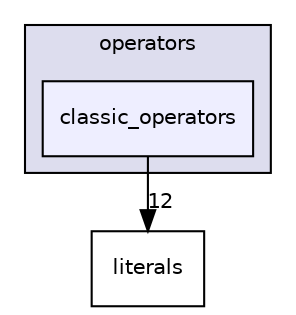 digraph "/Users/raphael/Documents/Etudes_Informatique/GitHub/Projet_LO21/ut-computer/UTComputer/operators/classic_operators" {
  compound=true
  node [ fontsize="10", fontname="Helvetica"];
  edge [ labelfontsize="10", labelfontname="Helvetica"];
  subgraph clusterdir_b0ebf79e332bdd22b1ec3680e4f5649c {
    graph [ bgcolor="#ddddee", pencolor="black", label="operators" fontname="Helvetica", fontsize="10", URL="dir_b0ebf79e332bdd22b1ec3680e4f5649c.html"]
  dir_c4dec850bebee1413a18d6897764f294 [shape=box, label="classic_operators", style="filled", fillcolor="#eeeeff", pencolor="black", URL="dir_c4dec850bebee1413a18d6897764f294.html"];
  }
  dir_361df549749f8fb1bceea741f91fc781 [shape=box label="literals" URL="dir_361df549749f8fb1bceea741f91fc781.html"];
  dir_c4dec850bebee1413a18d6897764f294->dir_361df549749f8fb1bceea741f91fc781 [headlabel="12", labeldistance=1.5 headhref="dir_000007_000004.html"];
}
